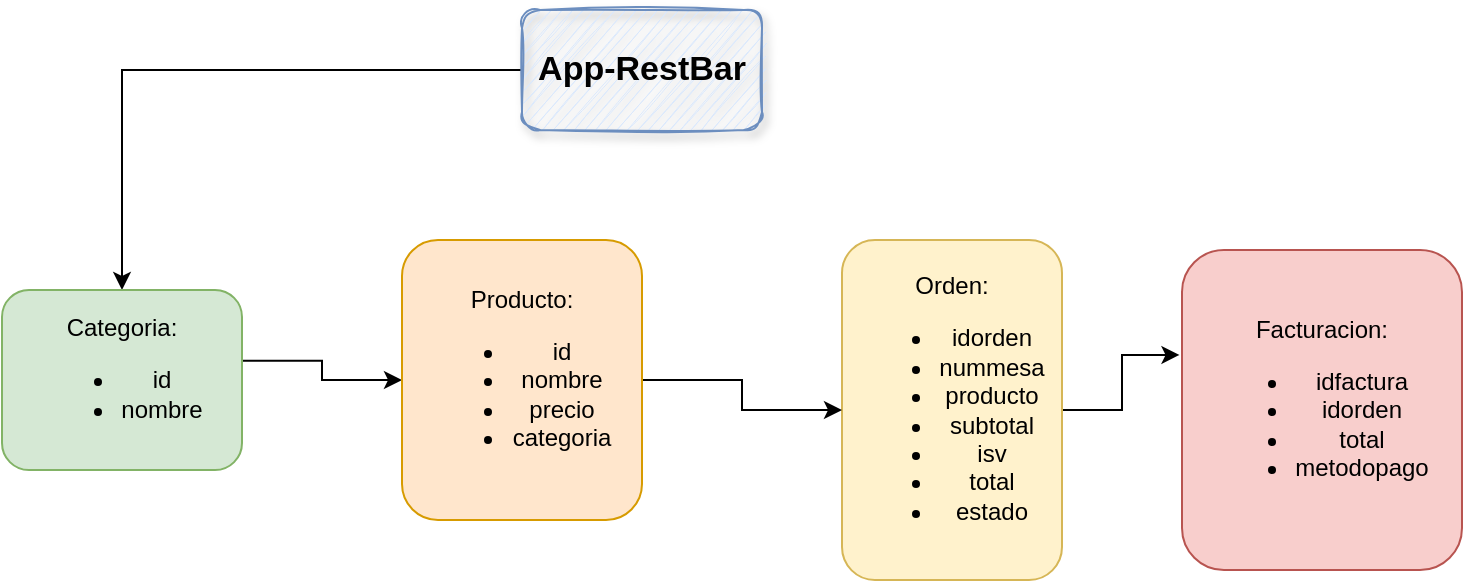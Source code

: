 <mxfile version="16.6.5" type="github">
  <diagram id="DbuY16Fwg9nMmUhFfXNa" name="Page-1">
    <mxGraphModel dx="1038" dy="543" grid="1" gridSize="10" guides="1" tooltips="1" connect="1" arrows="1" fold="1" page="1" pageScale="1" pageWidth="850" pageHeight="1100" math="0" shadow="0">
      <root>
        <mxCell id="0" />
        <mxCell id="1" parent="0" />
        <mxCell id="8CpEwkt4N97cPjD-HdWt-3" value="" style="edgeStyle=orthogonalEdgeStyle;rounded=0;orthogonalLoop=1;jettySize=auto;html=1;" edge="1" parent="1" source="8CpEwkt4N97cPjD-HdWt-1" target="8CpEwkt4N97cPjD-HdWt-2">
          <mxGeometry relative="1" as="geometry" />
        </mxCell>
        <mxCell id="8CpEwkt4N97cPjD-HdWt-7" value="" style="edgeStyle=orthogonalEdgeStyle;rounded=0;orthogonalLoop=1;jettySize=auto;html=1;exitX=1.003;exitY=0.393;exitDx=0;exitDy=0;exitPerimeter=0;" edge="1" parent="1" source="8CpEwkt4N97cPjD-HdWt-2" target="8CpEwkt4N97cPjD-HdWt-6">
          <mxGeometry relative="1" as="geometry" />
        </mxCell>
        <mxCell id="8CpEwkt4N97cPjD-HdWt-1" value="App-RestBar" style="rounded=1;whiteSpace=wrap;html=1;shadow=1;sketch=1;glass=0;fillColor=#dae8fc;strokeColor=#6c8ebf;fontSize=17;fontStyle=1" vertex="1" parent="1">
          <mxGeometry x="360" y="250" width="120" height="60" as="geometry" />
        </mxCell>
        <mxCell id="8CpEwkt4N97cPjD-HdWt-2" value="Categoria:&lt;br&gt;&lt;ul&gt;&lt;li&gt;id&lt;/li&gt;&lt;li&gt;nombre&lt;/li&gt;&lt;/ul&gt;" style="whiteSpace=wrap;html=1;rounded=1;fillColor=#d5e8d4;strokeColor=#82b366;" vertex="1" parent="1">
          <mxGeometry x="100" y="390" width="120" height="90" as="geometry" />
        </mxCell>
        <mxCell id="8CpEwkt4N97cPjD-HdWt-13" style="edgeStyle=orthogonalEdgeStyle;rounded=0;orthogonalLoop=1;jettySize=auto;html=1;entryX=-0.009;entryY=0.328;entryDx=0;entryDy=0;entryPerimeter=0;" edge="1" parent="1" source="8CpEwkt4N97cPjD-HdWt-4" target="8CpEwkt4N97cPjD-HdWt-9">
          <mxGeometry relative="1" as="geometry" />
        </mxCell>
        <mxCell id="8CpEwkt4N97cPjD-HdWt-4" value="Orden:&lt;br&gt;&lt;ul&gt;&lt;li&gt;idorden&lt;/li&gt;&lt;li&gt;nummesa&lt;/li&gt;&lt;li&gt;producto&lt;/li&gt;&lt;li&gt;subtotal&lt;/li&gt;&lt;li&gt;isv&lt;/li&gt;&lt;li&gt;total&lt;/li&gt;&lt;li&gt;estado&lt;/li&gt;&lt;/ul&gt;" style="whiteSpace=wrap;html=1;rounded=1;fillColor=#fff2cc;strokeColor=#d6b656;" vertex="1" parent="1">
          <mxGeometry x="520" y="365" width="110" height="170" as="geometry" />
        </mxCell>
        <mxCell id="8CpEwkt4N97cPjD-HdWt-10" value="" style="edgeStyle=orthogonalEdgeStyle;rounded=0;orthogonalLoop=1;jettySize=auto;html=1;entryX=0;entryY=0.5;entryDx=0;entryDy=0;" edge="1" parent="1" source="8CpEwkt4N97cPjD-HdWt-6" target="8CpEwkt4N97cPjD-HdWt-4">
          <mxGeometry relative="1" as="geometry" />
        </mxCell>
        <mxCell id="8CpEwkt4N97cPjD-HdWt-6" value="Producto:&lt;br&gt;&lt;ul&gt;&lt;li&gt;id&lt;/li&gt;&lt;li&gt;nombre&lt;/li&gt;&lt;li&gt;precio&lt;/li&gt;&lt;li&gt;categoria&lt;/li&gt;&lt;/ul&gt;" style="whiteSpace=wrap;html=1;rounded=1;fillColor=#ffe6cc;strokeColor=#d79b00;" vertex="1" parent="1">
          <mxGeometry x="300" y="365" width="120" height="140" as="geometry" />
        </mxCell>
        <mxCell id="8CpEwkt4N97cPjD-HdWt-9" value="Facturacion:&lt;br&gt;&lt;ul&gt;&lt;li&gt;idfactura&lt;/li&gt;&lt;li&gt;idorden&lt;/li&gt;&lt;li&gt;total&lt;/li&gt;&lt;li&gt;metodopago&lt;/li&gt;&lt;/ul&gt;" style="whiteSpace=wrap;html=1;rounded=1;fillColor=#f8cecc;strokeColor=#b85450;" vertex="1" parent="1">
          <mxGeometry x="690" y="370" width="140" height="160" as="geometry" />
        </mxCell>
      </root>
    </mxGraphModel>
  </diagram>
</mxfile>
